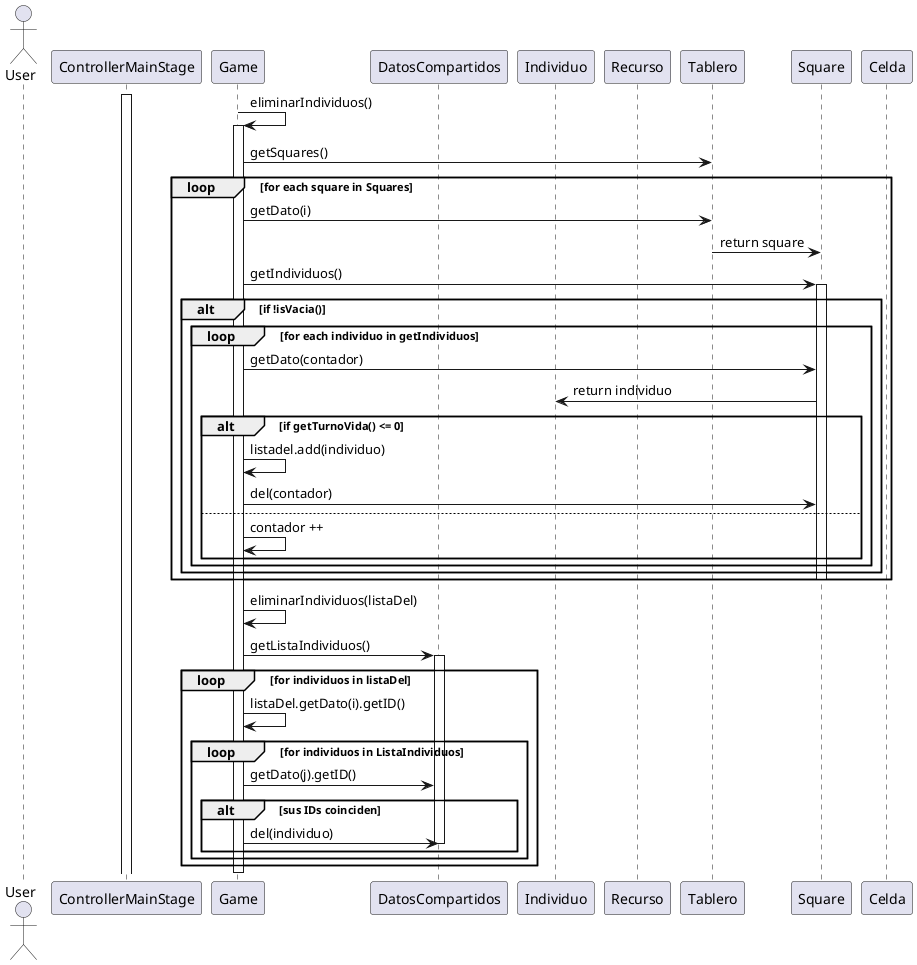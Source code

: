 @startuml
actor User

participant ControllerMainStage
participant Game
participant DatosCompartidos
participant Individuo
participant Recurso
participant Tablero
participant Square
participant Celda

activate ControllerMainStage
Game -> Game: eliminarIndividuos()
activate Game
Game -> Tablero: getSquares()
loop for each square in Squares
    Game -> Tablero: getDato(i)
    Tablero -> Square: return square
    Game -> Square: getIndividuos()
    activate Square
    alt if !isVacia()
        loop for each individuo in getIndividuos
            Game -> Square: getDato(contador)
            Square -> Individuo: return individuo
            alt if getTurnoVida() <= 0
                Game -> Game: listadel.add(individuo)
                Game -> Square: del(contador)
            else
                Game -> Game: contador ++
            end
        end
    end
    deactivate
end
Game -> Game: eliminarIndividuos(listaDel)
Game -> DatosCompartidos: getListaIndividuos()
activate DatosCompartidos
loop for individuos in listaDel
    Game -> Game: listaDel.getDato(i).getID()
    loop for individuos in ListaIndividuos
        Game -> DatosCompartidos: getDato(j).getID()
        alt sus IDs coinciden
            Game -> DatosCompartidos: del(individuo)
            deactivate DatosCompartidos
        end
    end
end
deactivate Game
@enduml
